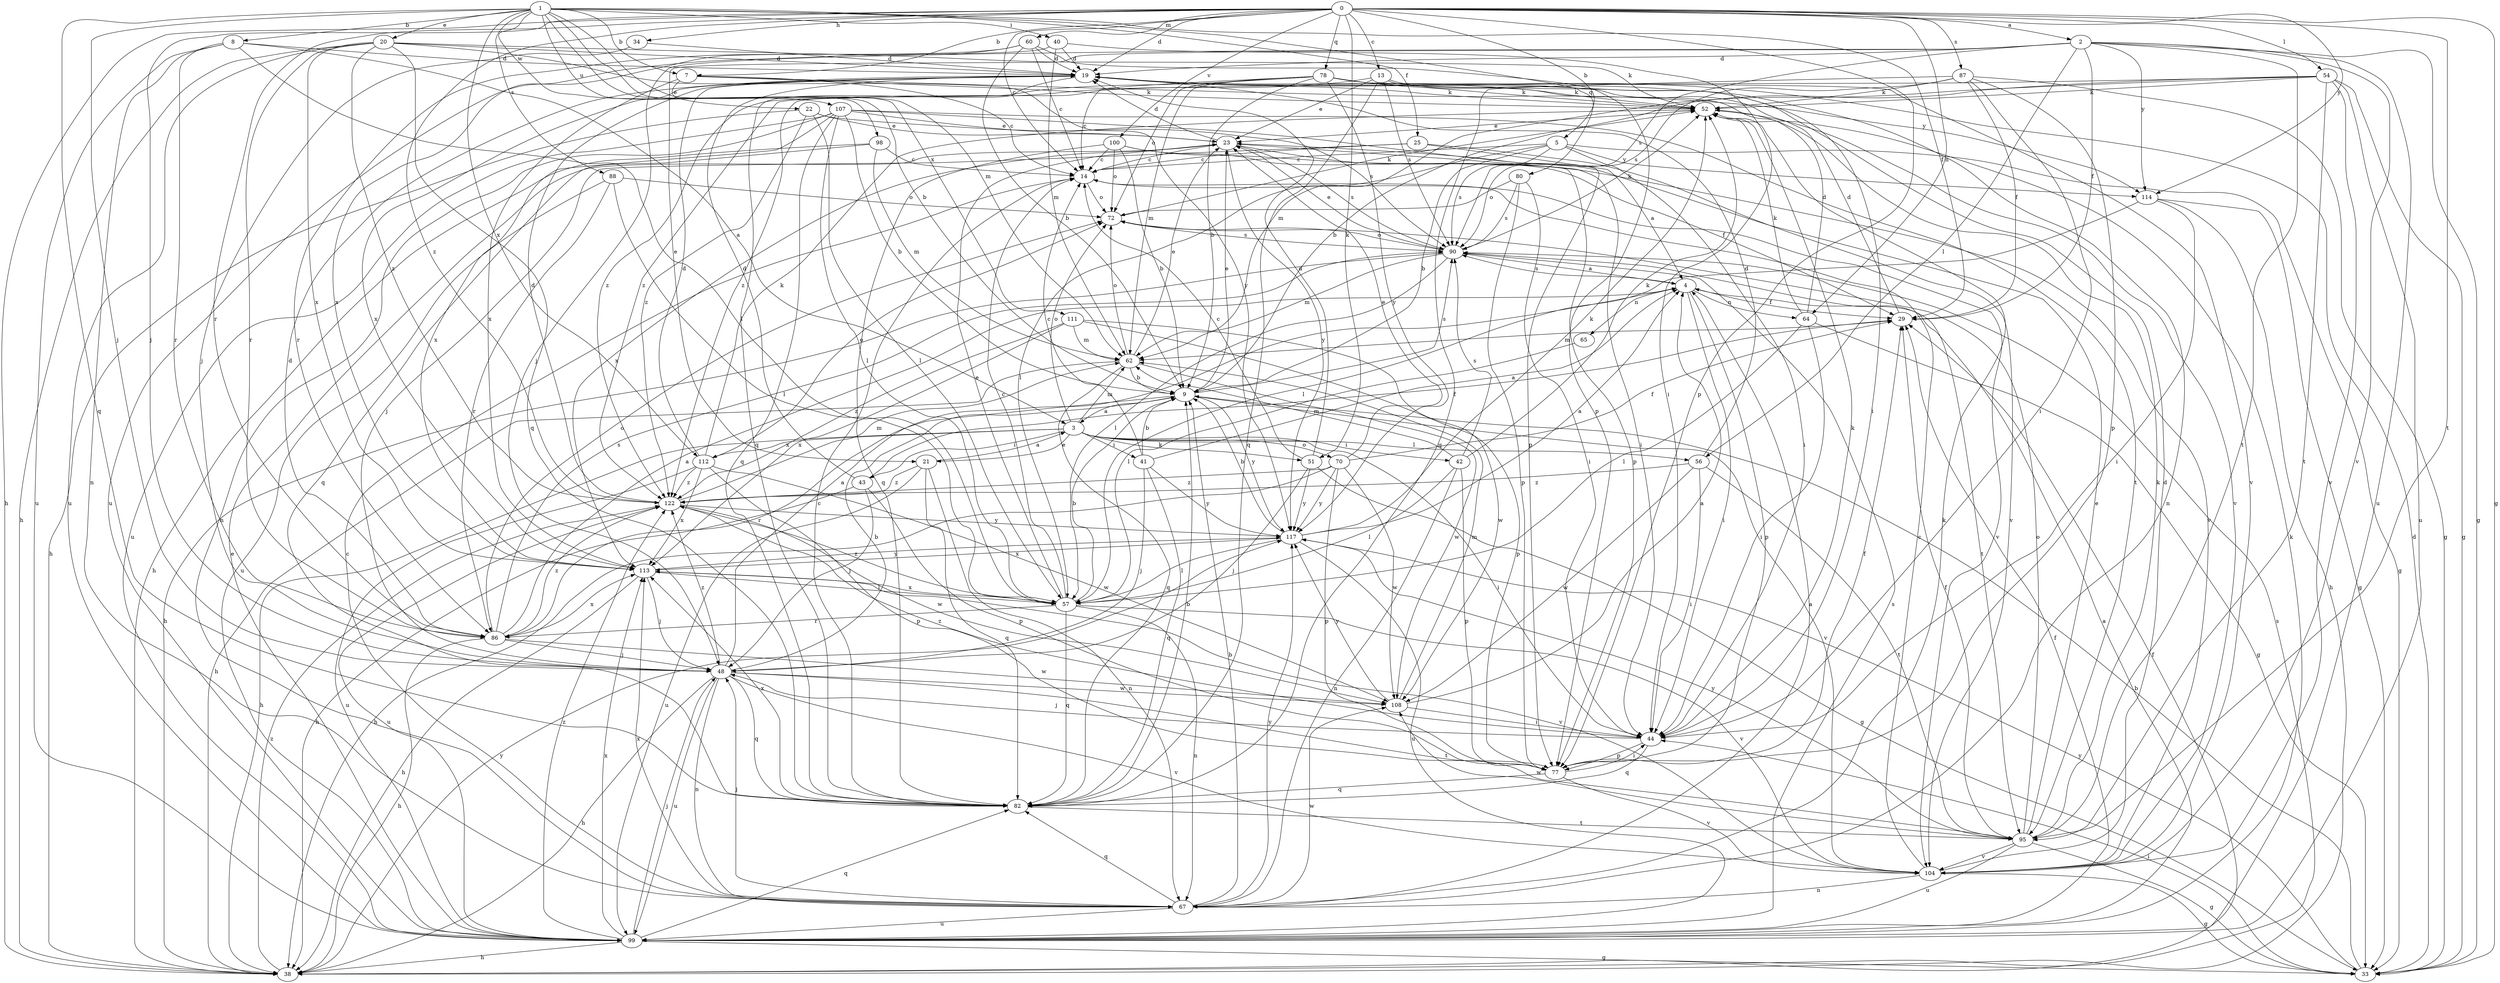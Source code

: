 strict digraph  {
0;
1;
2;
3;
4;
5;
7;
8;
9;
13;
14;
19;
20;
21;
22;
23;
25;
29;
33;
34;
38;
40;
41;
42;
43;
44;
48;
51;
52;
54;
56;
57;
60;
62;
64;
65;
67;
70;
72;
77;
78;
80;
82;
86;
87;
88;
90;
95;
98;
99;
100;
104;
107;
108;
111;
112;
113;
114;
117;
122;
0 -> 2  [label=a];
0 -> 5  [label=b];
0 -> 7  [label=b];
0 -> 13  [label=c];
0 -> 14  [label=c];
0 -> 19  [label=d];
0 -> 33  [label=g];
0 -> 34  [label=h];
0 -> 38  [label=h];
0 -> 48  [label=j];
0 -> 51  [label=k];
0 -> 54  [label=l];
0 -> 60  [label=m];
0 -> 64  [label=n];
0 -> 77  [label=p];
0 -> 78  [label=q];
0 -> 86  [label=r];
0 -> 87  [label=s];
0 -> 95  [label=t];
0 -> 100  [label=v];
0 -> 114  [label=y];
0 -> 122  [label=z];
1 -> 7  [label=b];
1 -> 8  [label=b];
1 -> 9  [label=b];
1 -> 20  [label=e];
1 -> 25  [label=f];
1 -> 29  [label=f];
1 -> 40  [label=i];
1 -> 48  [label=j];
1 -> 62  [label=m];
1 -> 80  [label=q];
1 -> 82  [label=q];
1 -> 88  [label=s];
1 -> 98  [label=u];
1 -> 107  [label=w];
1 -> 111  [label=x];
1 -> 112  [label=x];
2 -> 19  [label=d];
2 -> 21  [label=e];
2 -> 29  [label=f];
2 -> 33  [label=g];
2 -> 48  [label=j];
2 -> 56  [label=l];
2 -> 90  [label=s];
2 -> 95  [label=t];
2 -> 99  [label=u];
2 -> 104  [label=v];
2 -> 114  [label=y];
3 -> 21  [label=e];
3 -> 38  [label=h];
3 -> 41  [label=i];
3 -> 42  [label=i];
3 -> 43  [label=i];
3 -> 44  [label=i];
3 -> 51  [label=k];
3 -> 56  [label=l];
3 -> 62  [label=m];
3 -> 70  [label=o];
3 -> 72  [label=o];
3 -> 112  [label=x];
4 -> 29  [label=f];
4 -> 44  [label=i];
4 -> 64  [label=n];
4 -> 65  [label=n];
4 -> 77  [label=p];
4 -> 90  [label=s];
5 -> 9  [label=b];
5 -> 14  [label=c];
5 -> 33  [label=g];
5 -> 44  [label=i];
5 -> 57  [label=l];
5 -> 90  [label=s];
5 -> 114  [label=y];
7 -> 14  [label=c];
7 -> 22  [label=e];
7 -> 52  [label=k];
7 -> 113  [label=x];
7 -> 114  [label=y];
8 -> 3  [label=a];
8 -> 19  [label=d];
8 -> 57  [label=l];
8 -> 67  [label=n];
8 -> 86  [label=r];
8 -> 99  [label=u];
9 -> 3  [label=a];
9 -> 23  [label=e];
9 -> 86  [label=r];
9 -> 90  [label=s];
9 -> 104  [label=v];
9 -> 117  [label=y];
13 -> 23  [label=e];
13 -> 44  [label=i];
13 -> 52  [label=k];
13 -> 82  [label=q];
13 -> 90  [label=s];
13 -> 122  [label=z];
14 -> 72  [label=o];
14 -> 104  [label=v];
19 -> 52  [label=k];
19 -> 82  [label=q];
19 -> 113  [label=x];
20 -> 19  [label=d];
20 -> 38  [label=h];
20 -> 52  [label=k];
20 -> 82  [label=q];
20 -> 86  [label=r];
20 -> 99  [label=u];
20 -> 113  [label=x];
20 -> 117  [label=y];
20 -> 122  [label=z];
21 -> 3  [label=a];
21 -> 67  [label=n];
21 -> 82  [label=q];
21 -> 99  [label=u];
21 -> 122  [label=z];
22 -> 23  [label=e];
22 -> 38  [label=h];
22 -> 57  [label=l];
22 -> 90  [label=s];
22 -> 122  [label=z];
23 -> 14  [label=c];
23 -> 19  [label=d];
23 -> 44  [label=i];
23 -> 77  [label=p];
23 -> 90  [label=s];
23 -> 113  [label=x];
23 -> 117  [label=y];
25 -> 4  [label=a];
25 -> 14  [label=c];
25 -> 48  [label=j];
25 -> 104  [label=v];
29 -> 19  [label=d];
29 -> 62  [label=m];
33 -> 9  [label=b];
33 -> 19  [label=d];
33 -> 44  [label=i];
33 -> 117  [label=y];
34 -> 19  [label=d];
34 -> 48  [label=j];
38 -> 29  [label=f];
38 -> 90  [label=s];
38 -> 117  [label=y];
38 -> 122  [label=z];
40 -> 19  [label=d];
40 -> 44  [label=i];
40 -> 62  [label=m];
40 -> 99  [label=u];
41 -> 4  [label=a];
41 -> 9  [label=b];
41 -> 14  [label=c];
41 -> 48  [label=j];
41 -> 82  [label=q];
41 -> 117  [label=y];
42 -> 52  [label=k];
42 -> 57  [label=l];
42 -> 62  [label=m];
42 -> 67  [label=n];
42 -> 77  [label=p];
42 -> 90  [label=s];
43 -> 19  [label=d];
43 -> 29  [label=f];
43 -> 38  [label=h];
43 -> 48  [label=j];
43 -> 77  [label=p];
44 -> 48  [label=j];
44 -> 52  [label=k];
44 -> 77  [label=p];
44 -> 82  [label=q];
44 -> 122  [label=z];
48 -> 4  [label=a];
48 -> 9  [label=b];
48 -> 38  [label=h];
48 -> 67  [label=n];
48 -> 82  [label=q];
48 -> 95  [label=t];
48 -> 99  [label=u];
48 -> 104  [label=v];
48 -> 108  [label=w];
48 -> 122  [label=z];
51 -> 14  [label=c];
51 -> 19  [label=d];
51 -> 33  [label=g];
51 -> 48  [label=j];
51 -> 117  [label=y];
52 -> 23  [label=e];
52 -> 104  [label=v];
54 -> 9  [label=b];
54 -> 33  [label=g];
54 -> 52  [label=k];
54 -> 62  [label=m];
54 -> 95  [label=t];
54 -> 99  [label=u];
54 -> 104  [label=v];
54 -> 122  [label=z];
56 -> 19  [label=d];
56 -> 44  [label=i];
56 -> 95  [label=t];
56 -> 108  [label=w];
56 -> 122  [label=z];
57 -> 9  [label=b];
57 -> 14  [label=c];
57 -> 23  [label=e];
57 -> 67  [label=n];
57 -> 82  [label=q];
57 -> 86  [label=r];
57 -> 104  [label=v];
57 -> 113  [label=x];
57 -> 122  [label=z];
60 -> 9  [label=b];
60 -> 14  [label=c];
60 -> 19  [label=d];
60 -> 77  [label=p];
60 -> 86  [label=r];
60 -> 113  [label=x];
62 -> 9  [label=b];
62 -> 23  [label=e];
62 -> 38  [label=h];
62 -> 72  [label=o];
62 -> 82  [label=q];
62 -> 108  [label=w];
64 -> 19  [label=d];
64 -> 33  [label=g];
64 -> 44  [label=i];
64 -> 52  [label=k];
64 -> 57  [label=l];
65 -> 57  [label=l];
67 -> 4  [label=a];
67 -> 9  [label=b];
67 -> 14  [label=c];
67 -> 48  [label=j];
67 -> 52  [label=k];
67 -> 82  [label=q];
67 -> 99  [label=u];
67 -> 108  [label=w];
67 -> 113  [label=x];
67 -> 117  [label=y];
70 -> 23  [label=e];
70 -> 29  [label=f];
70 -> 38  [label=h];
70 -> 77  [label=p];
70 -> 108  [label=w];
70 -> 117  [label=y];
70 -> 122  [label=z];
72 -> 52  [label=k];
72 -> 90  [label=s];
77 -> 29  [label=f];
77 -> 44  [label=i];
77 -> 82  [label=q];
77 -> 104  [label=v];
78 -> 9  [label=b];
78 -> 14  [label=c];
78 -> 52  [label=k];
78 -> 62  [label=m];
78 -> 67  [label=n];
78 -> 72  [label=o];
78 -> 104  [label=v];
78 -> 117  [label=y];
78 -> 122  [label=z];
80 -> 44  [label=i];
80 -> 72  [label=o];
80 -> 77  [label=p];
80 -> 90  [label=s];
82 -> 9  [label=b];
82 -> 14  [label=c];
82 -> 95  [label=t];
82 -> 113  [label=x];
86 -> 4  [label=a];
86 -> 19  [label=d];
86 -> 38  [label=h];
86 -> 48  [label=j];
86 -> 72  [label=o];
86 -> 90  [label=s];
86 -> 108  [label=w];
86 -> 113  [label=x];
86 -> 122  [label=z];
87 -> 29  [label=f];
87 -> 33  [label=g];
87 -> 44  [label=i];
87 -> 52  [label=k];
87 -> 77  [label=p];
87 -> 82  [label=q];
87 -> 90  [label=s];
88 -> 57  [label=l];
88 -> 72  [label=o];
88 -> 86  [label=r];
88 -> 99  [label=u];
90 -> 4  [label=a];
90 -> 23  [label=e];
90 -> 38  [label=h];
90 -> 52  [label=k];
90 -> 57  [label=l];
90 -> 62  [label=m];
90 -> 72  [label=o];
90 -> 95  [label=t];
95 -> 23  [label=e];
95 -> 29  [label=f];
95 -> 33  [label=g];
95 -> 52  [label=k];
95 -> 72  [label=o];
95 -> 99  [label=u];
95 -> 104  [label=v];
95 -> 108  [label=w];
95 -> 117  [label=y];
98 -> 14  [label=c];
98 -> 38  [label=h];
98 -> 62  [label=m];
98 -> 82  [label=q];
99 -> 4  [label=a];
99 -> 23  [label=e];
99 -> 29  [label=f];
99 -> 33  [label=g];
99 -> 38  [label=h];
99 -> 48  [label=j];
99 -> 52  [label=k];
99 -> 82  [label=q];
99 -> 90  [label=s];
99 -> 113  [label=x];
99 -> 122  [label=z];
100 -> 9  [label=b];
100 -> 14  [label=c];
100 -> 29  [label=f];
100 -> 72  [label=o];
100 -> 82  [label=q];
100 -> 104  [label=v];
104 -> 14  [label=c];
104 -> 19  [label=d];
104 -> 33  [label=g];
104 -> 67  [label=n];
107 -> 9  [label=b];
107 -> 23  [label=e];
107 -> 57  [label=l];
107 -> 67  [label=n];
107 -> 77  [label=p];
107 -> 82  [label=q];
107 -> 95  [label=t];
107 -> 99  [label=u];
107 -> 113  [label=x];
108 -> 4  [label=a];
108 -> 44  [label=i];
108 -> 62  [label=m];
108 -> 117  [label=y];
111 -> 62  [label=m];
111 -> 77  [label=p];
111 -> 108  [label=w];
111 -> 113  [label=x];
111 -> 122  [label=z];
112 -> 19  [label=d];
112 -> 52  [label=k];
112 -> 72  [label=o];
112 -> 77  [label=p];
112 -> 99  [label=u];
112 -> 108  [label=w];
112 -> 113  [label=x];
112 -> 122  [label=z];
113 -> 38  [label=h];
113 -> 48  [label=j];
113 -> 57  [label=l];
113 -> 104  [label=v];
113 -> 117  [label=y];
114 -> 33  [label=g];
114 -> 38  [label=h];
114 -> 44  [label=i];
114 -> 57  [label=l];
117 -> 4  [label=a];
117 -> 9  [label=b];
117 -> 52  [label=k];
117 -> 57  [label=l];
117 -> 99  [label=u];
117 -> 113  [label=x];
122 -> 19  [label=d];
122 -> 62  [label=m];
122 -> 99  [label=u];
122 -> 108  [label=w];
122 -> 117  [label=y];
}

